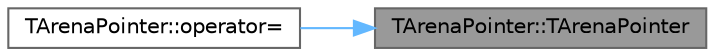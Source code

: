 digraph "TArenaPointer::TArenaPointer"
{
 // INTERACTIVE_SVG=YES
 // LATEX_PDF_SIZE
  bgcolor="transparent";
  edge [fontname=Helvetica,fontsize=10,labelfontname=Helvetica,labelfontsize=10];
  node [fontname=Helvetica,fontsize=10,shape=box,height=0.2,width=0.4];
  rankdir="RL";
  Node1 [id="Node000001",label="TArenaPointer::TArenaPointer",height=0.2,width=0.4,color="gray40", fillcolor="grey60", style="filled", fontcolor="black",tooltip=" "];
  Node1 -> Node2 [id="edge1_Node000001_Node000002",dir="back",color="steelblue1",style="solid",tooltip=" "];
  Node2 [id="Node000002",label="TArenaPointer::operator=",height=0.2,width=0.4,color="grey40", fillcolor="white", style="filled",URL="$db/da9/classTArenaPointer.html#acb7c17e1121e20484b254f02295dc81d",tooltip=" "];
}
